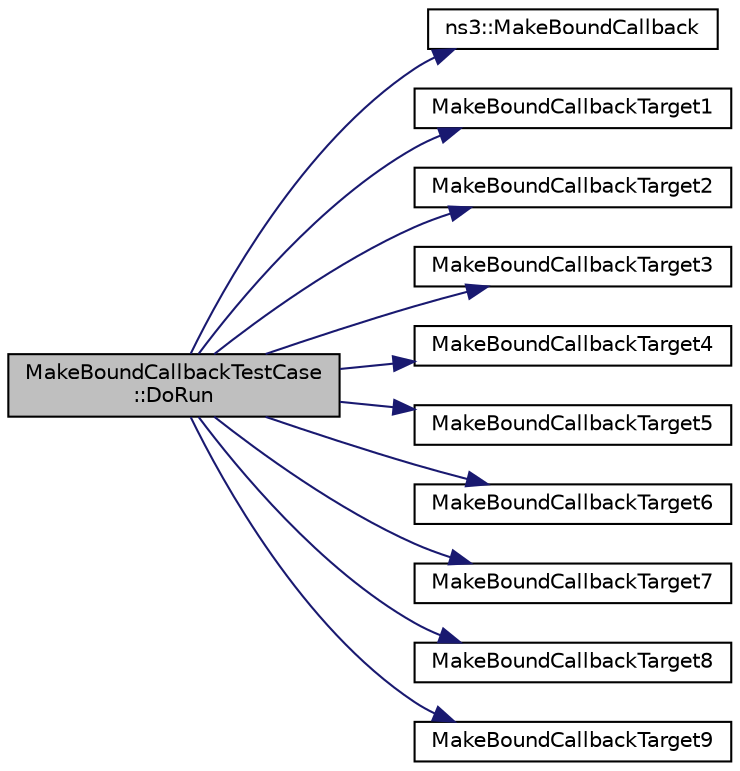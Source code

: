 digraph "MakeBoundCallbackTestCase::DoRun"
{
  edge [fontname="Helvetica",fontsize="10",labelfontname="Helvetica",labelfontsize="10"];
  node [fontname="Helvetica",fontsize="10",shape=record];
  rankdir="LR";
  Node1 [label="MakeBoundCallbackTestCase\l::DoRun",height=0.2,width=0.4,color="black", fillcolor="grey75", style="filled", fontcolor="black"];
  Node1 -> Node2 [color="midnightblue",fontsize="10",style="solid"];
  Node2 [label="ns3::MakeBoundCallback",height=0.2,width=0.4,color="black", fillcolor="white", style="filled",URL="$de/d40/group__makeboundcallback.html#ga1725d6362e6065faa0709f7c93f8d770"];
  Node1 -> Node3 [color="midnightblue",fontsize="10",style="solid"];
  Node3 [label="MakeBoundCallbackTarget1",height=0.2,width=0.4,color="black", fillcolor="white", style="filled",URL="$df/da5/callback-test-suite_8cc.html#af2a65c75c04ccf8189d0b888395a6f32"];
  Node1 -> Node4 [color="midnightblue",fontsize="10",style="solid"];
  Node4 [label="MakeBoundCallbackTarget2",height=0.2,width=0.4,color="black", fillcolor="white", style="filled",URL="$df/da5/callback-test-suite_8cc.html#a5b37e6377261ecf9c70641469e538700"];
  Node1 -> Node5 [color="midnightblue",fontsize="10",style="solid"];
  Node5 [label="MakeBoundCallbackTarget3",height=0.2,width=0.4,color="black", fillcolor="white", style="filled",URL="$df/da5/callback-test-suite_8cc.html#a8748da9abbffd91eee6535b35fd616c9"];
  Node1 -> Node6 [color="midnightblue",fontsize="10",style="solid"];
  Node6 [label="MakeBoundCallbackTarget4",height=0.2,width=0.4,color="black", fillcolor="white", style="filled",URL="$df/da5/callback-test-suite_8cc.html#a87609ce803be4cfed07341253cfbe729"];
  Node1 -> Node7 [color="midnightblue",fontsize="10",style="solid"];
  Node7 [label="MakeBoundCallbackTarget5",height=0.2,width=0.4,color="black", fillcolor="white", style="filled",URL="$df/da5/callback-test-suite_8cc.html#a1a26b4dbf16e2882ca73896878a6e743"];
  Node1 -> Node8 [color="midnightblue",fontsize="10",style="solid"];
  Node8 [label="MakeBoundCallbackTarget6",height=0.2,width=0.4,color="black", fillcolor="white", style="filled",URL="$df/da5/callback-test-suite_8cc.html#a763e49a4c1a91bb41e8c3754289aa029"];
  Node1 -> Node9 [color="midnightblue",fontsize="10",style="solid"];
  Node9 [label="MakeBoundCallbackTarget7",height=0.2,width=0.4,color="black", fillcolor="white", style="filled",URL="$df/da5/callback-test-suite_8cc.html#a5baa7e1ee1f068893c97a20f2bbc2d97"];
  Node1 -> Node10 [color="midnightblue",fontsize="10",style="solid"];
  Node10 [label="MakeBoundCallbackTarget8",height=0.2,width=0.4,color="black", fillcolor="white", style="filled",URL="$df/da5/callback-test-suite_8cc.html#a3b2c793123d3f609d4e1eeee965dac5c"];
  Node1 -> Node11 [color="midnightblue",fontsize="10",style="solid"];
  Node11 [label="MakeBoundCallbackTarget9",height=0.2,width=0.4,color="black", fillcolor="white", style="filled",URL="$df/da5/callback-test-suite_8cc.html#aac4d508c598787e6bd71ba6323d3b8f3"];
}
